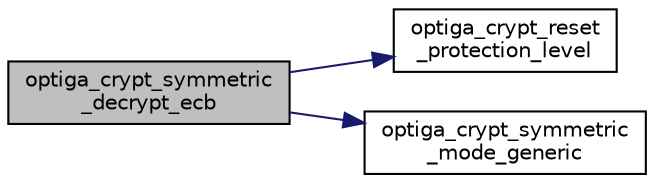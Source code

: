 digraph "optiga_crypt_symmetric_decrypt_ecb"
{
 // LATEX_PDF_SIZE
  edge [fontname="Helvetica",fontsize="10",labelfontname="Helvetica",labelfontsize="10"];
  node [fontname="Helvetica",fontsize="10",shape=record];
  rankdir="LR";
  Node1 [label="optiga_crypt_symmetric\l_decrypt_ecb",height=0.2,width=0.4,color="black", fillcolor="grey75", style="filled", fontcolor="black",tooltip="Decrypt the data using symmetric encryption scheme using ECB mode of operation."];
  Node1 -> Node2 [color="midnightblue",fontsize="10",style="solid",fontname="Helvetica"];
  Node2 [label="optiga_crypt_reset\l_protection_level",height=0.2,width=0.4,color="black", fillcolor="white", style="filled",URL="$d6/dbe/optiga__crypt_8c.html#a96508da88bfa3e75f67a66cc29765723",tooltip=" "];
  Node1 -> Node3 [color="midnightblue",fontsize="10",style="solid",fontname="Helvetica"];
  Node3 [label="optiga_crypt_symmetric\l_mode_generic",height=0.2,width=0.4,color="black", fillcolor="white", style="filled",URL="$d6/dbe/optiga__crypt_8c.html#a1d90fafb934b38cc36d819ed93568907",tooltip=" "];
}
